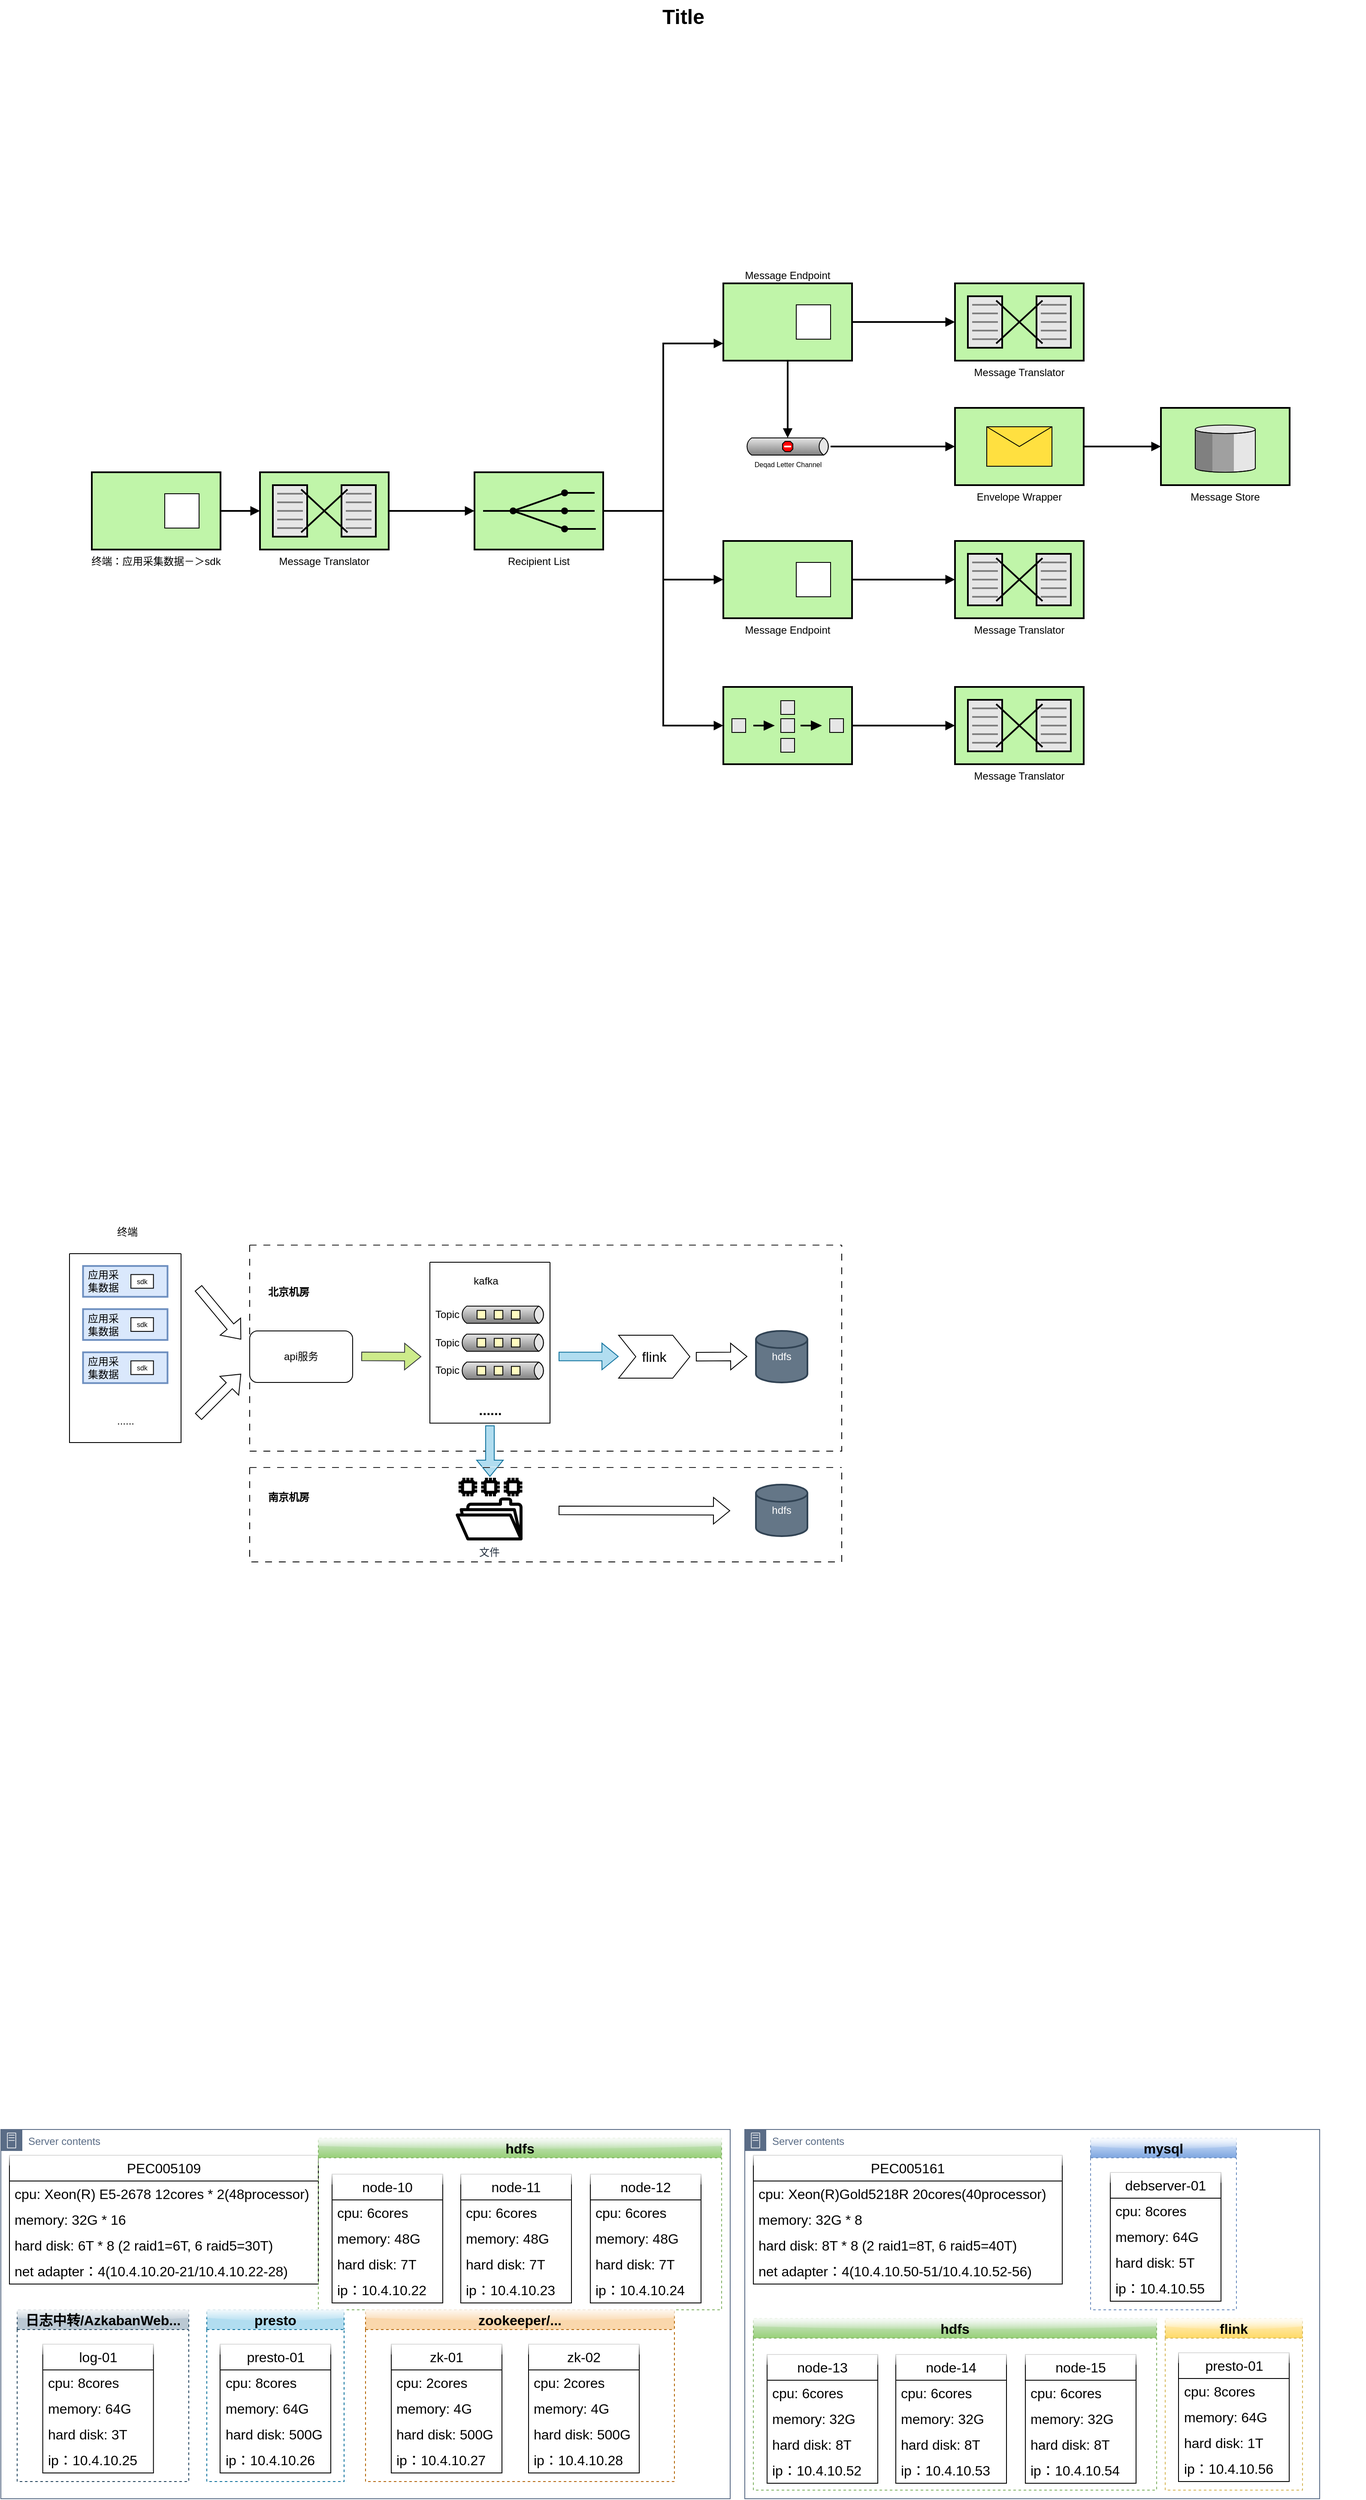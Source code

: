 <mxfile version="20.8.23" type="github">
  <diagram name="Page-1" id="74b105a0-9070-1c63-61bc-23e55f88626e">
    <mxGraphModel dx="1963" dy="1090" grid="1" gridSize="10" guides="1" tooltips="1" connect="1" arrows="0" fold="1" page="1" pageScale="1.5" pageWidth="1169" pageHeight="826" background="none" math="0" shadow="0">
      <root>
        <mxCell id="0" style=";html=1;" />
        <mxCell id="1" style=";html=1;" parent="0" />
        <mxCell id="10b056a9c633e61c-18" style="edgeStyle=orthogonalEdgeStyle;rounded=0;html=1;endArrow=block;endFill=1;jettySize=auto;orthogonalLoop=1;strokeWidth=2;startArrow=none;startFill=0;" parent="1" source="10b056a9c633e61c-1" target="10b056a9c633e61c-2" edge="1">
          <mxGeometry relative="1" as="geometry" />
        </mxCell>
        <mxCell id="10b056a9c633e61c-1" value="Message Translator" style="strokeWidth=2;dashed=0;align=center;fontSize=12;shape=mxgraph.eip.message_translator;fillColor=#c0f5a9;verticalLabelPosition=bottom;verticalAlign=top;" parent="1" vertex="1">
          <mxGeometry x="382" y="590" width="150" height="90" as="geometry" />
        </mxCell>
        <mxCell id="10b056a9c633e61c-19" style="edgeStyle=orthogonalEdgeStyle;rounded=0;html=1;endArrow=block;endFill=1;jettySize=auto;orthogonalLoop=1;strokeWidth=2;startArrow=none;startFill=0;" parent="1" source="10b056a9c633e61c-2" target="10b056a9c633e61c-6" edge="1">
          <mxGeometry relative="1" as="geometry">
            <Array as="points">
              <mxPoint x="852" y="635" />
              <mxPoint x="852" y="440" />
            </Array>
          </mxGeometry>
        </mxCell>
        <mxCell id="10b056a9c633e61c-20" style="edgeStyle=orthogonalEdgeStyle;rounded=0;html=1;endArrow=block;endFill=1;jettySize=auto;orthogonalLoop=1;strokeWidth=2;startArrow=none;startFill=0;" parent="1" source="10b056a9c633e61c-2" target="10b056a9c633e61c-8" edge="1">
          <mxGeometry relative="1" as="geometry" />
        </mxCell>
        <mxCell id="10b056a9c633e61c-21" style="edgeStyle=orthogonalEdgeStyle;rounded=0;html=1;endArrow=block;endFill=1;jettySize=auto;orthogonalLoop=1;strokeWidth=2;startArrow=none;startFill=0;" parent="1" source="10b056a9c633e61c-2" target="10b056a9c633e61c-14" edge="1">
          <mxGeometry relative="1" as="geometry">
            <Array as="points">
              <mxPoint x="852" y="635" />
              <mxPoint x="852" y="885" />
            </Array>
          </mxGeometry>
        </mxCell>
        <mxCell id="10b056a9c633e61c-2" value="Recipient List" style="strokeWidth=2;dashed=0;align=center;fontSize=12;fillColor=#c0f5a9;verticalLabelPosition=bottom;verticalAlign=top;shape=mxgraph.eip.recipient_list;" parent="1" vertex="1">
          <mxGeometry x="632" y="590" width="150" height="90" as="geometry" />
        </mxCell>
        <mxCell id="10b056a9c633e61c-17" style="edgeStyle=orthogonalEdgeStyle;rounded=0;html=1;endArrow=block;endFill=1;jettySize=auto;orthogonalLoop=1;strokeWidth=2;startArrow=none;startFill=0;" parent="1" source="10b056a9c633e61c-4" target="10b056a9c633e61c-1" edge="1">
          <mxGeometry relative="1" as="geometry" />
        </mxCell>
        <mxCell id="10b056a9c633e61c-4" value="终端：应用采集数据－＞sdk" style="strokeWidth=2;dashed=0;align=center;fontSize=12;shape=rect;verticalLabelPosition=bottom;verticalAlign=top;fillColor=#c0f5a9" parent="1" vertex="1">
          <mxGeometry x="186" y="590" width="150" height="90" as="geometry" />
        </mxCell>
        <mxCell id="10b056a9c633e61c-5" value="" style="strokeWidth=1;dashed=0;align=center;fontSize=8;shape=rect;fillColor=#ffffff;strokeColor=#000000;" parent="10b056a9c633e61c-4" vertex="1">
          <mxGeometry x="85" y="25" width="40" height="40" as="geometry" />
        </mxCell>
        <mxCell id="10b056a9c633e61c-22" style="edgeStyle=orthogonalEdgeStyle;rounded=0;html=1;endArrow=block;endFill=1;jettySize=auto;orthogonalLoop=1;strokeWidth=2;startArrow=none;startFill=0;" parent="1" source="10b056a9c633e61c-6" target="10b056a9c633e61c-10" edge="1">
          <mxGeometry relative="1" as="geometry" />
        </mxCell>
        <mxCell id="10b056a9c633e61c-25" style="edgeStyle=orthogonalEdgeStyle;rounded=0;html=1;endArrow=block;endFill=1;jettySize=auto;orthogonalLoop=1;strokeWidth=2;startArrow=none;startFill=0;" parent="1" source="10b056a9c633e61c-6" target="10b056a9c633e61c-12" edge="1">
          <mxGeometry relative="1" as="geometry" />
        </mxCell>
        <mxCell id="10b056a9c633e61c-6" value="Message Endpoint" style="strokeWidth=2;dashed=0;align=center;fontSize=12;shape=rect;verticalLabelPosition=top;verticalAlign=bottom;fillColor=#c0f5a9;labelPosition=center;" parent="1" vertex="1">
          <mxGeometry x="922" y="370" width="150" height="90" as="geometry" />
        </mxCell>
        <mxCell id="10b056a9c633e61c-7" value="" style="strokeWidth=1;dashed=0;align=center;fontSize=8;shape=rect;fillColor=#ffffff;strokeColor=#000000;" parent="10b056a9c633e61c-6" vertex="1">
          <mxGeometry x="85" y="25" width="40" height="40" as="geometry" />
        </mxCell>
        <mxCell id="10b056a9c633e61c-23" style="edgeStyle=orthogonalEdgeStyle;rounded=0;html=1;endArrow=block;endFill=1;jettySize=auto;orthogonalLoop=1;strokeWidth=2;startArrow=none;startFill=0;" parent="1" source="10b056a9c633e61c-8" target="10b056a9c633e61c-11" edge="1">
          <mxGeometry relative="1" as="geometry" />
        </mxCell>
        <mxCell id="10b056a9c633e61c-8" value="Message Endpoint" style="strokeWidth=2;dashed=0;align=center;fontSize=12;shape=rect;verticalLabelPosition=bottom;verticalAlign=top;fillColor=#c0f5a9" parent="1" vertex="1">
          <mxGeometry x="922" y="670" width="150" height="90" as="geometry" />
        </mxCell>
        <mxCell id="10b056a9c633e61c-9" value="" style="strokeWidth=1;dashed=0;align=center;fontSize=8;shape=rect" parent="10b056a9c633e61c-8" vertex="1">
          <mxGeometry x="85" y="25" width="40" height="40" as="geometry" />
        </mxCell>
        <mxCell id="10b056a9c633e61c-10" value="Message Translator" style="strokeWidth=2;dashed=0;align=center;fontSize=12;shape=mxgraph.eip.message_translator;fillColor=#c0f5a9;verticalLabelPosition=bottom;verticalAlign=top;" parent="1" vertex="1">
          <mxGeometry x="1192" y="370" width="150" height="90" as="geometry" />
        </mxCell>
        <mxCell id="10b056a9c633e61c-11" value="Message Translator" style="strokeWidth=2;dashed=0;align=center;fontSize=12;shape=mxgraph.eip.message_translator;fillColor=#c0f5a9;verticalLabelPosition=bottom;verticalAlign=top;" parent="1" vertex="1">
          <mxGeometry x="1192" y="670" width="150" height="90" as="geometry" />
        </mxCell>
        <mxCell id="10b056a9c633e61c-26" style="edgeStyle=orthogonalEdgeStyle;rounded=0;html=1;endArrow=block;endFill=1;jettySize=auto;orthogonalLoop=1;strokeWidth=2;startArrow=none;startFill=0;" parent="1" source="10b056a9c633e61c-12" target="10b056a9c633e61c-13" edge="1">
          <mxGeometry relative="1" as="geometry" />
        </mxCell>
        <mxCell id="10b056a9c633e61c-12" value="Deqad Letter Channel" style="strokeWidth=1;dashed=0;align=center;html=1;fontSize=8;shape=mxgraph.eip.deadLetterChannel;verticalLabelPosition=bottom;labelBackgroundColor=#ffffff;verticalAlign=top;" parent="1" vertex="1">
          <mxGeometry x="947" y="550" width="100" height="20" as="geometry" />
        </mxCell>
        <mxCell id="10b056a9c633e61c-27" style="edgeStyle=orthogonalEdgeStyle;rounded=0;html=1;endArrow=block;endFill=1;jettySize=auto;orthogonalLoop=1;strokeWidth=2;startArrow=none;startFill=0;" parent="1" source="10b056a9c633e61c-13" target="10b056a9c633e61c-15" edge="1">
          <mxGeometry relative="1" as="geometry" />
        </mxCell>
        <mxCell id="10b056a9c633e61c-13" value="Envelope Wrapper" style="strokeWidth=2;dashed=0;align=center;fontSize=12;fillColor=#c0f5a9;verticalLabelPosition=bottom;verticalAlign=top;shape=mxgraph.eip.envelope_wrapper;" parent="1" vertex="1">
          <mxGeometry x="1192" y="515" width="150" height="90" as="geometry" />
        </mxCell>
        <mxCell id="10b056a9c633e61c-24" style="edgeStyle=orthogonalEdgeStyle;rounded=0;html=1;endArrow=block;endFill=1;jettySize=auto;orthogonalLoop=1;strokeWidth=2;startArrow=none;startFill=0;" parent="1" source="10b056a9c633e61c-14" target="10b056a9c633e61c-16" edge="1">
          <mxGeometry relative="1" as="geometry" />
        </mxCell>
        <mxCell id="10b056a9c633e61c-14" value="" style="strokeWidth=2;dashed=0;align=center;fontSize=12;fillColor=#c0f5a9;verticalLabelPosition=bottom;verticalAlign=top;shape=mxgraph.eip.composed_message_processor;" parent="1" vertex="1">
          <mxGeometry x="922" y="840" width="150" height="90" as="geometry" />
        </mxCell>
        <mxCell id="10b056a9c633e61c-15" value="Message Store" style="strokeWidth=2;dashed=0;align=center;fontSize=12;verticalLabelPosition=bottom;verticalAlign=top;shape=mxgraph.eip.message_store;fillColor=#c0f5a9" parent="1" vertex="1">
          <mxGeometry x="1432" y="515" width="150" height="90" as="geometry" />
        </mxCell>
        <mxCell id="10b056a9c633e61c-16" value="Message Translator" style="strokeWidth=2;dashed=0;align=center;fontSize=12;shape=mxgraph.eip.message_translator;fillColor=#c0f5a9;verticalLabelPosition=bottom;verticalAlign=top;" parent="1" vertex="1">
          <mxGeometry x="1192" y="840" width="150" height="90" as="geometry" />
        </mxCell>
        <mxCell id="10b056a9c633e61c-30" value="Title" style="text;strokeColor=none;fillColor=none;html=1;fontSize=24;fontStyle=1;verticalAlign=middle;align=center;" parent="1" vertex="1">
          <mxGeometry x="80" y="40" width="1590" height="40" as="geometry" />
        </mxCell>
        <mxCell id="8BmL1JRRTXiNpXpdPoc--17" value="" style="group" vertex="1" connectable="0" parent="1">
          <mxGeometry x="160" y="1460" width="130" height="540" as="geometry" />
        </mxCell>
        <mxCell id="8BmL1JRRTXiNpXpdPoc--94" value="" style="group" vertex="1" connectable="0" parent="8BmL1JRRTXiNpXpdPoc--17">
          <mxGeometry width="130" height="260" as="geometry" />
        </mxCell>
        <mxCell id="8BmL1JRRTXiNpXpdPoc--5" value="" style="swimlane;startSize=0;" vertex="1" parent="8BmL1JRRTXiNpXpdPoc--94">
          <mxGeometry y="40" width="130" height="220" as="geometry" />
        </mxCell>
        <mxCell id="8BmL1JRRTXiNpXpdPoc--7" value="" style="strokeWidth=2;dashed=0;align=center;fontSize=8;shape=rect;verticalLabelPosition=bottom;verticalAlign=top;fillColor=#dae8fc;strokeColor=#6c8ebf;" vertex="1" parent="8BmL1JRRTXiNpXpdPoc--5">
          <mxGeometry x="15.758" y="14.359" width="98.484" height="35.897" as="geometry" />
        </mxCell>
        <mxCell id="8BmL1JRRTXiNpXpdPoc--8" value="sdk" style="strokeWidth=1;dashed=0;align=center;fontSize=8;shape=rect;" vertex="1" parent="8BmL1JRRTXiNpXpdPoc--7">
          <mxGeometry x="55.808" y="9.972" width="26.262" height="15.954" as="geometry" />
        </mxCell>
        <mxCell id="8BmL1JRRTXiNpXpdPoc--11" value="应用采集数据" style="text;html=1;strokeColor=none;fillColor=none;align=center;verticalAlign=middle;whiteSpace=wrap;rounded=0;" vertex="1" parent="8BmL1JRRTXiNpXpdPoc--7">
          <mxGeometry x="3.939" y="11.966" width="39.394" height="11.966" as="geometry" />
        </mxCell>
        <mxCell id="8BmL1JRRTXiNpXpdPoc--16" value="......" style="text;html=1;align=center;verticalAlign=middle;resizable=0;points=[];autosize=1;strokeColor=none;fillColor=none;" vertex="1" parent="8BmL1JRRTXiNpXpdPoc--5">
          <mxGeometry x="45.002" y="179.996" width="40" height="30" as="geometry" />
        </mxCell>
        <mxCell id="8BmL1JRRTXiNpXpdPoc--43" value="" style="strokeWidth=2;dashed=0;align=center;fontSize=8;shape=rect;verticalLabelPosition=bottom;verticalAlign=top;fillColor=#dae8fc;strokeColor=#6c8ebf;" vertex="1" parent="8BmL1JRRTXiNpXpdPoc--5">
          <mxGeometry x="15.758" y="64.615" width="98.484" height="35.897" as="geometry" />
        </mxCell>
        <mxCell id="8BmL1JRRTXiNpXpdPoc--44" value="sdk" style="strokeWidth=1;dashed=0;align=center;fontSize=8;shape=rect;" vertex="1" parent="8BmL1JRRTXiNpXpdPoc--43">
          <mxGeometry x="55.808" y="9.972" width="26.262" height="15.954" as="geometry" />
        </mxCell>
        <mxCell id="8BmL1JRRTXiNpXpdPoc--45" value="应用采集数据" style="text;html=1;strokeColor=none;fillColor=none;align=center;verticalAlign=middle;whiteSpace=wrap;rounded=0;" vertex="1" parent="8BmL1JRRTXiNpXpdPoc--43">
          <mxGeometry x="3.939" y="11.966" width="39.394" height="11.966" as="geometry" />
        </mxCell>
        <mxCell id="8BmL1JRRTXiNpXpdPoc--46" value="" style="strokeWidth=2;dashed=0;align=center;fontSize=8;shape=rect;verticalLabelPosition=bottom;verticalAlign=top;fillColor=#dae8fc;strokeColor=#6c8ebf;" vertex="1" parent="8BmL1JRRTXiNpXpdPoc--5">
          <mxGeometry x="15.758" y="114.872" width="98.484" height="35.897" as="geometry" />
        </mxCell>
        <mxCell id="8BmL1JRRTXiNpXpdPoc--47" value="sdk" style="strokeWidth=1;dashed=0;align=center;fontSize=8;shape=rect;" vertex="1" parent="8BmL1JRRTXiNpXpdPoc--46">
          <mxGeometry x="55.808" y="9.972" width="26.262" height="15.954" as="geometry" />
        </mxCell>
        <mxCell id="8BmL1JRRTXiNpXpdPoc--48" value="应用采集数据" style="text;html=1;strokeColor=none;fillColor=none;align=center;verticalAlign=middle;whiteSpace=wrap;rounded=0;" vertex="1" parent="8BmL1JRRTXiNpXpdPoc--46">
          <mxGeometry x="3.939" y="11.966" width="39.394" height="11.966" as="geometry" />
        </mxCell>
        <mxCell id="8BmL1JRRTXiNpXpdPoc--10" value="终端" style="text;html=1;align=center;verticalAlign=middle;resizable=0;points=[];autosize=1;strokeColor=none;fillColor=none;" vertex="1" parent="8BmL1JRRTXiNpXpdPoc--94">
          <mxGeometry x="41.789" width="50" height="30" as="geometry" />
        </mxCell>
        <mxCell id="8BmL1JRRTXiNpXpdPoc--23" value="api服务" style="rounded=1;whiteSpace=wrap;html=1;" vertex="1" parent="1">
          <mxGeometry x="370" y="1590" width="120" height="60" as="geometry" />
        </mxCell>
        <mxCell id="8BmL1JRRTXiNpXpdPoc--24" value="" style="shape=flexArrow;endArrow=classic;html=1;rounded=0;" edge="1" parent="1">
          <mxGeometry width="50" height="50" relative="1" as="geometry">
            <mxPoint x="310" y="1690" as="sourcePoint" />
            <mxPoint x="360" y="1640" as="targetPoint" />
          </mxGeometry>
        </mxCell>
        <mxCell id="8BmL1JRRTXiNpXpdPoc--25" value="" style="shape=flexArrow;endArrow=classic;html=1;rounded=0;" edge="1" parent="1">
          <mxGeometry width="50" height="50" relative="1" as="geometry">
            <mxPoint x="310" y="1540" as="sourcePoint" />
            <mxPoint x="360" y="1600" as="targetPoint" />
          </mxGeometry>
        </mxCell>
        <mxCell id="8BmL1JRRTXiNpXpdPoc--28" value="" style="shape=flexArrow;endArrow=classic;html=1;rounded=0;fillColor=#cdeb8b;strokeColor=#36393d;" edge="1" parent="1">
          <mxGeometry width="50" height="50" relative="1" as="geometry">
            <mxPoint x="500" y="1619.58" as="sourcePoint" />
            <mxPoint x="570" y="1620" as="targetPoint" />
          </mxGeometry>
        </mxCell>
        <mxCell id="8BmL1JRRTXiNpXpdPoc--33" value="" style="strokeWidth=2;dashed=0;align=center;fontSize=8;html=1;shape=rect;" vertex="1" parent="1">
          <mxGeometry x="707" y="1850" as="geometry" />
        </mxCell>
        <mxCell id="8BmL1JRRTXiNpXpdPoc--56" value="" style="swimlane;startSize=0;dashed=1;dashPattern=8 8;fontStyle=1;rounded=0;shadow=0;glass=1;" vertex="1" parent="1">
          <mxGeometry x="370" y="1490" width="690" height="240" as="geometry" />
        </mxCell>
        <mxCell id="8BmL1JRRTXiNpXpdPoc--58" value="北京机房" style="text;html=1;align=center;verticalAlign=middle;resizable=0;points=[];autosize=1;strokeColor=none;fillColor=none;fontStyle=1" vertex="1" parent="8BmL1JRRTXiNpXpdPoc--56">
          <mxGeometry x="10" y="40" width="70" height="30" as="geometry" />
        </mxCell>
        <mxCell id="8BmL1JRRTXiNpXpdPoc--80" value="hdfs" style="strokeWidth=2;html=1;shape=mxgraph.flowchart.database;whiteSpace=wrap;rounded=0;shadow=0;glass=1;sketch=0;fillColor=#647687;fontColor=#ffffff;strokeColor=#314354;" vertex="1" parent="8BmL1JRRTXiNpXpdPoc--56">
          <mxGeometry x="590" y="100" width="60" height="60" as="geometry" />
        </mxCell>
        <mxCell id="8BmL1JRRTXiNpXpdPoc--39" value="" style="shape=flexArrow;endArrow=classic;html=1;rounded=0;fillColor=#b1ddf0;strokeColor=#10739e;" edge="1" parent="8BmL1JRRTXiNpXpdPoc--56">
          <mxGeometry width="50" height="50" relative="1" as="geometry">
            <mxPoint x="360" y="129.71" as="sourcePoint" />
            <mxPoint x="430" y="129.71" as="targetPoint" />
          </mxGeometry>
        </mxCell>
        <mxCell id="8BmL1JRRTXiNpXpdPoc--92" value="" style="shape=flexArrow;endArrow=classic;html=1;rounded=0;fontSize=16;fillColor=#b1ddf0;strokeColor=#10739e;" edge="1" parent="8BmL1JRRTXiNpXpdPoc--56">
          <mxGeometry width="50" height="50" relative="1" as="geometry">
            <mxPoint x="280" y="210" as="sourcePoint" />
            <mxPoint x="280" y="270" as="targetPoint" />
          </mxGeometry>
        </mxCell>
        <mxCell id="8BmL1JRRTXiNpXpdPoc--93" value="flink" style="shape=step;perimeter=stepPerimeter;whiteSpace=wrap;html=1;fixedSize=1;rounded=0;shadow=0;glass=1;sketch=0;fontSize=16;fillColor=#FFFFFF;" vertex="1" parent="8BmL1JRRTXiNpXpdPoc--56">
          <mxGeometry x="430" y="105" width="83" height="50" as="geometry" />
        </mxCell>
        <mxCell id="8BmL1JRRTXiNpXpdPoc--53" value="" style="shape=flexArrow;endArrow=classic;html=1;rounded=0;" edge="1" parent="8BmL1JRRTXiNpXpdPoc--56">
          <mxGeometry width="50" height="50" relative="1" as="geometry">
            <mxPoint x="520" y="130" as="sourcePoint" />
            <mxPoint x="580" y="129.71" as="targetPoint" />
          </mxGeometry>
        </mxCell>
        <mxCell id="8BmL1JRRTXiNpXpdPoc--61" value="" style="swimlane;startSize=0;dashed=1;dashPattern=8 8;fontStyle=1;rounded=0;shadow=0;glass=1;" vertex="1" parent="1">
          <mxGeometry x="370" y="1749" width="690" height="110" as="geometry" />
        </mxCell>
        <mxCell id="8BmL1JRRTXiNpXpdPoc--62" value="南京机房" style="text;html=1;align=center;verticalAlign=middle;resizable=0;points=[];autosize=1;strokeColor=none;fillColor=none;fontStyle=1" vertex="1" parent="8BmL1JRRTXiNpXpdPoc--61">
          <mxGeometry x="10" y="20" width="70" height="30" as="geometry" />
        </mxCell>
        <mxCell id="8BmL1JRRTXiNpXpdPoc--71" value="" style="shape=flexArrow;endArrow=classic;html=1;rounded=0;" edge="1" parent="8BmL1JRRTXiNpXpdPoc--61">
          <mxGeometry width="50" height="50" relative="1" as="geometry">
            <mxPoint x="360" y="50" as="sourcePoint" />
            <mxPoint x="560" y="50.42" as="targetPoint" />
          </mxGeometry>
        </mxCell>
        <mxCell id="8BmL1JRRTXiNpXpdPoc--81" value="hdfs" style="strokeWidth=2;html=1;shape=mxgraph.flowchart.database;whiteSpace=wrap;rounded=0;shadow=0;glass=1;sketch=0;fillColor=#647687;fontColor=#ffffff;strokeColor=#314354;" vertex="1" parent="8BmL1JRRTXiNpXpdPoc--61">
          <mxGeometry x="590" y="20" width="60" height="60" as="geometry" />
        </mxCell>
        <mxCell id="8BmL1JRRTXiNpXpdPoc--82" value="文件" style="sketch=0;outlineConnect=0;fontColor=#232F3E;gradientColor=none;fillColor=#000000;strokeColor=none;dashed=0;verticalLabelPosition=bottom;verticalAlign=top;align=center;html=1;fontSize=12;fontStyle=0;aspect=fixed;pointerEvents=1;shape=mxgraph.aws4.file_system;rounded=0;shadow=0;glass=1;" vertex="1" parent="8BmL1JRRTXiNpXpdPoc--61">
          <mxGeometry x="240" y="12" width="78" height="73" as="geometry" />
        </mxCell>
        <mxCell id="8BmL1JRRTXiNpXpdPoc--49" value="" style="group" vertex="1" connectable="0" parent="1">
          <mxGeometry x="580" y="1480" width="140" height="220" as="geometry" />
        </mxCell>
        <mxCell id="8BmL1JRRTXiNpXpdPoc--38" value="" style="swimlane;startSize=0;" vertex="1" parent="8BmL1JRRTXiNpXpdPoc--49">
          <mxGeometry y="30.0" width="140" height="187.41" as="geometry" />
        </mxCell>
        <mxCell id="8BmL1JRRTXiNpXpdPoc--29" value="" style="strokeWidth=1;outlineConnect=0;dashed=0;align=center;html=1;fontSize=8;shape=mxgraph.eip.dataChannel;verticalLabelPosition=bottom;labelBackgroundColor=#ffffff;verticalAlign=top;" vertex="1" parent="8BmL1JRRTXiNpXpdPoc--38">
          <mxGeometry x="35" y="52.961" width="100" height="16.296" as="geometry" />
        </mxCell>
        <mxCell id="8BmL1JRRTXiNpXpdPoc--30" value="" style="strokeWidth=1;outlineConnect=0;dashed=0;align=center;html=1;fontSize=8;shape=mxgraph.eip.dataChannel;verticalLabelPosition=bottom;labelBackgroundColor=#ffffff;verticalAlign=top;" vertex="1" parent="8BmL1JRRTXiNpXpdPoc--38">
          <mxGeometry x="35" y="85.553" width="100" height="16.296" as="geometry" />
        </mxCell>
        <mxCell id="8BmL1JRRTXiNpXpdPoc--31" value="" style="strokeWidth=1;outlineConnect=0;dashed=0;align=center;html=1;fontSize=8;shape=mxgraph.eip.dataChannel;verticalLabelPosition=bottom;labelBackgroundColor=#ffffff;verticalAlign=top;" vertex="1" parent="8BmL1JRRTXiNpXpdPoc--38">
          <mxGeometry x="35" y="118.146" width="100" height="16.296" as="geometry" />
        </mxCell>
        <mxCell id="8BmL1JRRTXiNpXpdPoc--52" value="&lt;b&gt;&lt;font style=&quot;font-size: 16px;&quot;&gt;......&lt;/font&gt;&lt;/b&gt;" style="text;html=1;align=center;verticalAlign=middle;resizable=0;points=[];autosize=1;strokeColor=none;fillColor=none;" vertex="1" parent="8BmL1JRRTXiNpXpdPoc--38">
          <mxGeometry x="45.002" y="157.407" width="50" height="30" as="geometry" />
        </mxCell>
        <mxCell id="8BmL1JRRTXiNpXpdPoc--40" value="kafka" style="text;html=1;align=center;verticalAlign=middle;resizable=0;points=[];autosize=1;strokeColor=none;fillColor=none;" vertex="1" parent="8BmL1JRRTXiNpXpdPoc--38">
          <mxGeometry x="40" y="7.414" width="50" height="30" as="geometry" />
        </mxCell>
        <mxCell id="8BmL1JRRTXiNpXpdPoc--83" value="Topic" style="text;html=1;align=center;verticalAlign=middle;resizable=0;points=[];autosize=1;strokeColor=none;fillColor=none;" vertex="1" parent="8BmL1JRRTXiNpXpdPoc--38">
          <mxGeometry x="-5" y="46.11" width="50" height="30" as="geometry" />
        </mxCell>
        <mxCell id="8BmL1JRRTXiNpXpdPoc--84" value="Topic" style="text;html=1;align=center;verticalAlign=middle;resizable=0;points=[];autosize=1;strokeColor=none;fillColor=none;" vertex="1" parent="8BmL1JRRTXiNpXpdPoc--38">
          <mxGeometry x="-5" y="78.7" width="50" height="30" as="geometry" />
        </mxCell>
        <mxCell id="8BmL1JRRTXiNpXpdPoc--86" value="Topic" style="text;html=1;align=center;verticalAlign=middle;resizable=0;points=[];autosize=1;strokeColor=none;fillColor=none;" vertex="1" parent="8BmL1JRRTXiNpXpdPoc--38">
          <mxGeometry x="-5" y="111.29" width="50" height="30" as="geometry" />
        </mxCell>
        <mxCell id="8BmL1JRRTXiNpXpdPoc--95" value="Server contents" style="points=[[0,0],[0.25,0],[0.5,0],[0.75,0],[1,0],[1,0.25],[1,0.5],[1,0.75],[1,1],[0.75,1],[0.5,1],[0.25,1],[0,1],[0,0.75],[0,0.5],[0,0.25]];outlineConnect=0;gradientColor=none;html=1;whiteSpace=wrap;fontSize=12;fontStyle=0;container=1;pointerEvents=0;collapsible=0;recursiveResize=0;shape=mxgraph.aws4.group;grIcon=mxgraph.aws4.group_on_premise;strokeColor=#5A6C86;fillColor=none;verticalAlign=top;align=left;spacingLeft=30;fontColor=#5A6C86;dashed=0;rounded=0;shadow=0;glass=1;sketch=0;" vertex="1" parent="1">
          <mxGeometry x="80" y="2520" width="850" height="430" as="geometry" />
        </mxCell>
        <mxCell id="8BmL1JRRTXiNpXpdPoc--97" value="PEC005109" style="swimlane;fontStyle=0;childLayout=stackLayout;horizontal=1;startSize=30;horizontalStack=0;resizeParent=1;resizeParentMax=0;resizeLast=0;collapsible=1;marginBottom=0;whiteSpace=wrap;html=1;rounded=0;shadow=0;glass=1;sketch=0;fontSize=16;fillColor=#FFFFFF;" vertex="1" parent="8BmL1JRRTXiNpXpdPoc--95">
          <mxGeometry x="10" y="30" width="360" height="150" as="geometry">
            <mxRectangle x="21" y="40" width="110" height="30" as="alternateBounds" />
          </mxGeometry>
        </mxCell>
        <mxCell id="8BmL1JRRTXiNpXpdPoc--98" value="cpu: Xeon(R) E5-2678 12cores * 2(48processor)" style="text;strokeColor=none;fillColor=none;align=left;verticalAlign=middle;spacingLeft=4;spacingRight=4;overflow=hidden;points=[[0,0.5],[1,0.5]];portConstraint=eastwest;rotatable=0;whiteSpace=wrap;html=1;fontSize=16;" vertex="1" parent="8BmL1JRRTXiNpXpdPoc--97">
          <mxGeometry y="30" width="360" height="30" as="geometry" />
        </mxCell>
        <mxCell id="8BmL1JRRTXiNpXpdPoc--99" value="memory: 32G * 16" style="text;strokeColor=none;fillColor=none;align=left;verticalAlign=middle;spacingLeft=4;spacingRight=4;overflow=hidden;points=[[0,0.5],[1,0.5]];portConstraint=eastwest;rotatable=0;whiteSpace=wrap;html=1;fontSize=16;" vertex="1" parent="8BmL1JRRTXiNpXpdPoc--97">
          <mxGeometry y="60" width="360" height="30" as="geometry" />
        </mxCell>
        <mxCell id="8BmL1JRRTXiNpXpdPoc--100" value="hard disk: 6T * 8 (2 raid1=6T, 6 raid5=30T)" style="text;strokeColor=none;fillColor=none;align=left;verticalAlign=middle;spacingLeft=4;spacingRight=4;overflow=hidden;points=[[0,0.5],[1,0.5]];portConstraint=eastwest;rotatable=0;whiteSpace=wrap;html=1;fontSize=16;" vertex="1" parent="8BmL1JRRTXiNpXpdPoc--97">
          <mxGeometry y="90" width="360" height="30" as="geometry" />
        </mxCell>
        <mxCell id="8BmL1JRRTXiNpXpdPoc--103" value="net adapter：4(10.4.10.20-21/10.4.10.22-28)" style="text;strokeColor=none;fillColor=none;align=left;verticalAlign=middle;spacingLeft=4;spacingRight=4;overflow=hidden;points=[[0,0.5],[1,0.5]];portConstraint=eastwest;rotatable=0;whiteSpace=wrap;html=1;fontSize=16;" vertex="1" parent="8BmL1JRRTXiNpXpdPoc--97">
          <mxGeometry y="120" width="360" height="30" as="geometry" />
        </mxCell>
        <mxCell id="8BmL1JRRTXiNpXpdPoc--148" value="hdfs" style="swimlane;whiteSpace=wrap;html=1;rounded=0;shadow=0;glass=1;dashed=1;labelBackgroundColor=none;labelBorderColor=none;sketch=0;strokeColor=#82b366;fontSize=16;fillColor=#d5e8d4;gradientColor=#97d077;" vertex="1" parent="8BmL1JRRTXiNpXpdPoc--95">
          <mxGeometry x="370" y="10" width="470" height="200" as="geometry" />
        </mxCell>
        <mxCell id="8BmL1JRRTXiNpXpdPoc--109" value="node-11" style="swimlane;fontStyle=0;childLayout=stackLayout;horizontal=1;startSize=30;horizontalStack=0;resizeParent=1;resizeParentMax=0;resizeLast=0;collapsible=1;marginBottom=0;whiteSpace=wrap;html=1;rounded=0;shadow=0;glass=1;sketch=0;fontSize=16;fillColor=#FFFFFF;" vertex="1" parent="8BmL1JRRTXiNpXpdPoc--148">
          <mxGeometry x="166" y="42" width="129" height="150" as="geometry">
            <mxRectangle x="21" y="40" width="110" height="30" as="alternateBounds" />
          </mxGeometry>
        </mxCell>
        <mxCell id="8BmL1JRRTXiNpXpdPoc--110" value="cpu: 6cores&amp;nbsp;" style="text;strokeColor=none;fillColor=none;align=left;verticalAlign=middle;spacingLeft=4;spacingRight=4;overflow=hidden;points=[[0,0.5],[1,0.5]];portConstraint=eastwest;rotatable=0;whiteSpace=wrap;html=1;fontSize=16;" vertex="1" parent="8BmL1JRRTXiNpXpdPoc--109">
          <mxGeometry y="30" width="129" height="30" as="geometry" />
        </mxCell>
        <mxCell id="8BmL1JRRTXiNpXpdPoc--111" value="memory: 48G&amp;nbsp;" style="text;strokeColor=none;fillColor=none;align=left;verticalAlign=middle;spacingLeft=4;spacingRight=4;overflow=hidden;points=[[0,0.5],[1,0.5]];portConstraint=eastwest;rotatable=0;whiteSpace=wrap;html=1;fontSize=16;" vertex="1" parent="8BmL1JRRTXiNpXpdPoc--109">
          <mxGeometry y="60" width="129" height="30" as="geometry" />
        </mxCell>
        <mxCell id="8BmL1JRRTXiNpXpdPoc--112" value="hard disk: 7T" style="text;strokeColor=none;fillColor=none;align=left;verticalAlign=middle;spacingLeft=4;spacingRight=4;overflow=hidden;points=[[0,0.5],[1,0.5]];portConstraint=eastwest;rotatable=0;whiteSpace=wrap;html=1;fontSize=16;" vertex="1" parent="8BmL1JRRTXiNpXpdPoc--109">
          <mxGeometry y="90" width="129" height="30" as="geometry" />
        </mxCell>
        <mxCell id="8BmL1JRRTXiNpXpdPoc--113" value="ip：10.4.10.23" style="text;strokeColor=none;fillColor=none;align=left;verticalAlign=middle;spacingLeft=4;spacingRight=4;overflow=hidden;points=[[0,0.5],[1,0.5]];portConstraint=eastwest;rotatable=0;whiteSpace=wrap;html=1;fontSize=16;" vertex="1" parent="8BmL1JRRTXiNpXpdPoc--109">
          <mxGeometry y="120" width="129" height="30" as="geometry" />
        </mxCell>
        <mxCell id="8BmL1JRRTXiNpXpdPoc--114" value="node-12" style="swimlane;fontStyle=0;childLayout=stackLayout;horizontal=1;startSize=30;horizontalStack=0;resizeParent=1;resizeParentMax=0;resizeLast=0;collapsible=1;marginBottom=0;whiteSpace=wrap;html=1;rounded=0;shadow=0;glass=1;sketch=0;fontSize=16;fillColor=#FFFFFF;" vertex="1" parent="8BmL1JRRTXiNpXpdPoc--148">
          <mxGeometry x="317" y="42" width="129" height="150" as="geometry">
            <mxRectangle x="21" y="40" width="110" height="30" as="alternateBounds" />
          </mxGeometry>
        </mxCell>
        <mxCell id="8BmL1JRRTXiNpXpdPoc--115" value="cpu: 6cores&amp;nbsp;" style="text;strokeColor=none;fillColor=none;align=left;verticalAlign=middle;spacingLeft=4;spacingRight=4;overflow=hidden;points=[[0,0.5],[1,0.5]];portConstraint=eastwest;rotatable=0;whiteSpace=wrap;html=1;fontSize=16;" vertex="1" parent="8BmL1JRRTXiNpXpdPoc--114">
          <mxGeometry y="30" width="129" height="30" as="geometry" />
        </mxCell>
        <mxCell id="8BmL1JRRTXiNpXpdPoc--116" value="memory: 48G&amp;nbsp;" style="text;strokeColor=none;fillColor=none;align=left;verticalAlign=middle;spacingLeft=4;spacingRight=4;overflow=hidden;points=[[0,0.5],[1,0.5]];portConstraint=eastwest;rotatable=0;whiteSpace=wrap;html=1;fontSize=16;" vertex="1" parent="8BmL1JRRTXiNpXpdPoc--114">
          <mxGeometry y="60" width="129" height="30" as="geometry" />
        </mxCell>
        <mxCell id="8BmL1JRRTXiNpXpdPoc--117" value="hard disk: 7T" style="text;strokeColor=none;fillColor=none;align=left;verticalAlign=middle;spacingLeft=4;spacingRight=4;overflow=hidden;points=[[0,0.5],[1,0.5]];portConstraint=eastwest;rotatable=0;whiteSpace=wrap;html=1;fontSize=16;" vertex="1" parent="8BmL1JRRTXiNpXpdPoc--114">
          <mxGeometry y="90" width="129" height="30" as="geometry" />
        </mxCell>
        <mxCell id="8BmL1JRRTXiNpXpdPoc--118" value="ip：10.4.10.24" style="text;strokeColor=none;fillColor=none;align=left;verticalAlign=middle;spacingLeft=4;spacingRight=4;overflow=hidden;points=[[0,0.5],[1,0.5]];portConstraint=eastwest;rotatable=0;whiteSpace=wrap;html=1;fontSize=16;" vertex="1" parent="8BmL1JRRTXiNpXpdPoc--114">
          <mxGeometry y="120" width="129" height="30" as="geometry" />
        </mxCell>
        <mxCell id="8BmL1JRRTXiNpXpdPoc--104" value="node-10" style="swimlane;fontStyle=0;childLayout=stackLayout;horizontal=1;startSize=30;horizontalStack=0;resizeParent=1;resizeParentMax=0;resizeLast=0;collapsible=1;marginBottom=0;whiteSpace=wrap;html=1;rounded=0;shadow=0;glass=1;sketch=0;fontSize=16;fillColor=#FFFFFF;" vertex="1" parent="8BmL1JRRTXiNpXpdPoc--148">
          <mxGeometry x="16" y="42" width="129" height="150" as="geometry">
            <mxRectangle x="21" y="40" width="110" height="30" as="alternateBounds" />
          </mxGeometry>
        </mxCell>
        <mxCell id="8BmL1JRRTXiNpXpdPoc--105" value="cpu: 6cores&amp;nbsp;" style="text;strokeColor=none;fillColor=none;align=left;verticalAlign=middle;spacingLeft=4;spacingRight=4;overflow=hidden;points=[[0,0.5],[1,0.5]];portConstraint=eastwest;rotatable=0;whiteSpace=wrap;html=1;fontSize=16;" vertex="1" parent="8BmL1JRRTXiNpXpdPoc--104">
          <mxGeometry y="30" width="129" height="30" as="geometry" />
        </mxCell>
        <mxCell id="8BmL1JRRTXiNpXpdPoc--106" value="memory: 48G&amp;nbsp;" style="text;strokeColor=none;fillColor=none;align=left;verticalAlign=middle;spacingLeft=4;spacingRight=4;overflow=hidden;points=[[0,0.5],[1,0.5]];portConstraint=eastwest;rotatable=0;whiteSpace=wrap;html=1;fontSize=16;" vertex="1" parent="8BmL1JRRTXiNpXpdPoc--104">
          <mxGeometry y="60" width="129" height="30" as="geometry" />
        </mxCell>
        <mxCell id="8BmL1JRRTXiNpXpdPoc--107" value="hard disk: 7T" style="text;strokeColor=none;fillColor=none;align=left;verticalAlign=middle;spacingLeft=4;spacingRight=4;overflow=hidden;points=[[0,0.5],[1,0.5]];portConstraint=eastwest;rotatable=0;whiteSpace=wrap;html=1;fontSize=16;" vertex="1" parent="8BmL1JRRTXiNpXpdPoc--104">
          <mxGeometry y="90" width="129" height="30" as="geometry" />
        </mxCell>
        <mxCell id="8BmL1JRRTXiNpXpdPoc--108" value="ip：10.4.10.22" style="text;strokeColor=none;fillColor=none;align=left;verticalAlign=middle;spacingLeft=4;spacingRight=4;overflow=hidden;points=[[0,0.5],[1,0.5]];portConstraint=eastwest;rotatable=0;whiteSpace=wrap;html=1;fontSize=16;" vertex="1" parent="8BmL1JRRTXiNpXpdPoc--104">
          <mxGeometry y="120" width="129" height="30" as="geometry" />
        </mxCell>
        <mxCell id="8BmL1JRRTXiNpXpdPoc--150" value="日志中转/AzkabanWeb..." style="swimlane;whiteSpace=wrap;html=1;rounded=0;shadow=0;glass=1;dashed=1;labelBackgroundColor=none;labelBorderColor=none;sketch=0;strokeColor=#23445d;fontSize=16;fillColor=#bac8d3;" vertex="1" parent="8BmL1JRRTXiNpXpdPoc--95">
          <mxGeometry x="19" y="210" width="200" height="200" as="geometry" />
        </mxCell>
        <mxCell id="8BmL1JRRTXiNpXpdPoc--122" value="log-01" style="swimlane;fontStyle=0;childLayout=stackLayout;horizontal=1;startSize=30;horizontalStack=0;resizeParent=1;resizeParentMax=0;resizeLast=0;collapsible=1;marginBottom=0;whiteSpace=wrap;html=1;rounded=0;shadow=0;glass=1;sketch=0;fontSize=16;fillColor=#FFFFFF;" vertex="1" parent="8BmL1JRRTXiNpXpdPoc--150">
          <mxGeometry x="29.83" y="40" width="129" height="150" as="geometry">
            <mxRectangle x="21" y="40" width="110" height="30" as="alternateBounds" />
          </mxGeometry>
        </mxCell>
        <mxCell id="8BmL1JRRTXiNpXpdPoc--123" value="cpu: 8cores&amp;nbsp;" style="text;strokeColor=none;fillColor=none;align=left;verticalAlign=middle;spacingLeft=4;spacingRight=4;overflow=hidden;points=[[0,0.5],[1,0.5]];portConstraint=eastwest;rotatable=0;whiteSpace=wrap;html=1;fontSize=16;" vertex="1" parent="8BmL1JRRTXiNpXpdPoc--122">
          <mxGeometry y="30" width="129" height="30" as="geometry" />
        </mxCell>
        <mxCell id="8BmL1JRRTXiNpXpdPoc--124" value="memory: 64G&amp;nbsp;" style="text;strokeColor=none;fillColor=none;align=left;verticalAlign=middle;spacingLeft=4;spacingRight=4;overflow=hidden;points=[[0,0.5],[1,0.5]];portConstraint=eastwest;rotatable=0;whiteSpace=wrap;html=1;fontSize=16;" vertex="1" parent="8BmL1JRRTXiNpXpdPoc--122">
          <mxGeometry y="60" width="129" height="30" as="geometry" />
        </mxCell>
        <mxCell id="8BmL1JRRTXiNpXpdPoc--125" value="hard disk: 3T" style="text;strokeColor=none;fillColor=none;align=left;verticalAlign=middle;spacingLeft=4;spacingRight=4;overflow=hidden;points=[[0,0.5],[1,0.5]];portConstraint=eastwest;rotatable=0;whiteSpace=wrap;html=1;fontSize=16;" vertex="1" parent="8BmL1JRRTXiNpXpdPoc--122">
          <mxGeometry y="90" width="129" height="30" as="geometry" />
        </mxCell>
        <mxCell id="8BmL1JRRTXiNpXpdPoc--126" value="ip：10.4.10.25" style="text;strokeColor=none;fillColor=none;align=left;verticalAlign=middle;spacingLeft=4;spacingRight=4;overflow=hidden;points=[[0,0.5],[1,0.5]];portConstraint=eastwest;rotatable=0;whiteSpace=wrap;html=1;fontSize=16;" vertex="1" parent="8BmL1JRRTXiNpXpdPoc--122">
          <mxGeometry y="120" width="129" height="30" as="geometry" />
        </mxCell>
        <mxCell id="8BmL1JRRTXiNpXpdPoc--151" value="presto" style="swimlane;whiteSpace=wrap;html=1;rounded=0;shadow=0;glass=1;dashed=1;labelBackgroundColor=none;labelBorderColor=none;sketch=0;strokeColor=#10739e;fontSize=16;fillColor=#b1ddf0;" vertex="1" parent="8BmL1JRRTXiNpXpdPoc--95">
          <mxGeometry x="240" y="210" width="160" height="200" as="geometry" />
        </mxCell>
        <mxCell id="8BmL1JRRTXiNpXpdPoc--131" value="presto-01" style="swimlane;fontStyle=0;childLayout=stackLayout;horizontal=1;startSize=30;horizontalStack=0;resizeParent=1;resizeParentMax=0;resizeLast=0;collapsible=1;marginBottom=0;whiteSpace=wrap;html=1;rounded=0;shadow=0;glass=1;sketch=0;fontSize=16;fillColor=#FFFFFF;" vertex="1" parent="8BmL1JRRTXiNpXpdPoc--151">
          <mxGeometry x="15.5" y="40" width="129" height="150" as="geometry">
            <mxRectangle x="21" y="40" width="110" height="30" as="alternateBounds" />
          </mxGeometry>
        </mxCell>
        <mxCell id="8BmL1JRRTXiNpXpdPoc--132" value="cpu: 8cores&amp;nbsp;" style="text;strokeColor=none;fillColor=none;align=left;verticalAlign=middle;spacingLeft=4;spacingRight=4;overflow=hidden;points=[[0,0.5],[1,0.5]];portConstraint=eastwest;rotatable=0;whiteSpace=wrap;html=1;fontSize=16;" vertex="1" parent="8BmL1JRRTXiNpXpdPoc--131">
          <mxGeometry y="30" width="129" height="30" as="geometry" />
        </mxCell>
        <mxCell id="8BmL1JRRTXiNpXpdPoc--133" value="memory: 64G&amp;nbsp;" style="text;strokeColor=none;fillColor=none;align=left;verticalAlign=middle;spacingLeft=4;spacingRight=4;overflow=hidden;points=[[0,0.5],[1,0.5]];portConstraint=eastwest;rotatable=0;whiteSpace=wrap;html=1;fontSize=16;" vertex="1" parent="8BmL1JRRTXiNpXpdPoc--131">
          <mxGeometry y="60" width="129" height="30" as="geometry" />
        </mxCell>
        <mxCell id="8BmL1JRRTXiNpXpdPoc--134" value="hard disk: 500G" style="text;strokeColor=none;fillColor=none;align=left;verticalAlign=middle;spacingLeft=4;spacingRight=4;overflow=hidden;points=[[0,0.5],[1,0.5]];portConstraint=eastwest;rotatable=0;whiteSpace=wrap;html=1;fontSize=16;" vertex="1" parent="8BmL1JRRTXiNpXpdPoc--131">
          <mxGeometry y="90" width="129" height="30" as="geometry" />
        </mxCell>
        <mxCell id="8BmL1JRRTXiNpXpdPoc--135" value="ip：10.4.10.26" style="text;strokeColor=none;fillColor=none;align=left;verticalAlign=middle;spacingLeft=4;spacingRight=4;overflow=hidden;points=[[0,0.5],[1,0.5]];portConstraint=eastwest;rotatable=0;whiteSpace=wrap;html=1;fontSize=16;" vertex="1" parent="8BmL1JRRTXiNpXpdPoc--131">
          <mxGeometry y="120" width="129" height="30" as="geometry" />
        </mxCell>
        <mxCell id="8BmL1JRRTXiNpXpdPoc--152" value="zookeeper/..." style="swimlane;whiteSpace=wrap;html=1;rounded=0;shadow=0;glass=1;dashed=1;labelBackgroundColor=none;labelBorderColor=none;sketch=0;strokeColor=#b46504;fontSize=16;fillColor=#fad7ac;" vertex="1" parent="8BmL1JRRTXiNpXpdPoc--95">
          <mxGeometry x="425" y="210" width="360" height="200" as="geometry" />
        </mxCell>
        <mxCell id="8BmL1JRRTXiNpXpdPoc--138" value="zk-01" style="swimlane;fontStyle=0;childLayout=stackLayout;horizontal=1;startSize=30;horizontalStack=0;resizeParent=1;resizeParentMax=0;resizeLast=0;collapsible=1;marginBottom=0;whiteSpace=wrap;html=1;rounded=0;shadow=0;glass=1;sketch=0;fontSize=16;fillColor=#FFFFFF;" vertex="1" parent="8BmL1JRRTXiNpXpdPoc--152">
          <mxGeometry x="30" y="40" width="129" height="150" as="geometry">
            <mxRectangle x="21" y="40" width="110" height="30" as="alternateBounds" />
          </mxGeometry>
        </mxCell>
        <mxCell id="8BmL1JRRTXiNpXpdPoc--139" value="cpu: 2cores&amp;nbsp;" style="text;strokeColor=none;fillColor=none;align=left;verticalAlign=middle;spacingLeft=4;spacingRight=4;overflow=hidden;points=[[0,0.5],[1,0.5]];portConstraint=eastwest;rotatable=0;whiteSpace=wrap;html=1;fontSize=16;" vertex="1" parent="8BmL1JRRTXiNpXpdPoc--138">
          <mxGeometry y="30" width="129" height="30" as="geometry" />
        </mxCell>
        <mxCell id="8BmL1JRRTXiNpXpdPoc--140" value="memory: 4G&amp;nbsp;" style="text;strokeColor=none;fillColor=none;align=left;verticalAlign=middle;spacingLeft=4;spacingRight=4;overflow=hidden;points=[[0,0.5],[1,0.5]];portConstraint=eastwest;rotatable=0;whiteSpace=wrap;html=1;fontSize=16;" vertex="1" parent="8BmL1JRRTXiNpXpdPoc--138">
          <mxGeometry y="60" width="129" height="30" as="geometry" />
        </mxCell>
        <mxCell id="8BmL1JRRTXiNpXpdPoc--141" value="hard disk: 500G" style="text;strokeColor=none;fillColor=none;align=left;verticalAlign=middle;spacingLeft=4;spacingRight=4;overflow=hidden;points=[[0,0.5],[1,0.5]];portConstraint=eastwest;rotatable=0;whiteSpace=wrap;html=1;fontSize=16;" vertex="1" parent="8BmL1JRRTXiNpXpdPoc--138">
          <mxGeometry y="90" width="129" height="30" as="geometry" />
        </mxCell>
        <mxCell id="8BmL1JRRTXiNpXpdPoc--142" value="ip：10.4.10.27" style="text;strokeColor=none;fillColor=none;align=left;verticalAlign=middle;spacingLeft=4;spacingRight=4;overflow=hidden;points=[[0,0.5],[1,0.5]];portConstraint=eastwest;rotatable=0;whiteSpace=wrap;html=1;fontSize=16;" vertex="1" parent="8BmL1JRRTXiNpXpdPoc--138">
          <mxGeometry y="120" width="129" height="30" as="geometry" />
        </mxCell>
        <mxCell id="8BmL1JRRTXiNpXpdPoc--143" value="zk-02" style="swimlane;fontStyle=0;childLayout=stackLayout;horizontal=1;startSize=30;horizontalStack=0;resizeParent=1;resizeParentMax=0;resizeLast=0;collapsible=1;marginBottom=0;whiteSpace=wrap;html=1;rounded=0;shadow=0;glass=1;sketch=0;fontSize=16;fillColor=#FFFFFF;" vertex="1" parent="8BmL1JRRTXiNpXpdPoc--152">
          <mxGeometry x="190" y="40" width="129" height="150" as="geometry">
            <mxRectangle x="21" y="40" width="110" height="30" as="alternateBounds" />
          </mxGeometry>
        </mxCell>
        <mxCell id="8BmL1JRRTXiNpXpdPoc--144" value="cpu: 2cores&amp;nbsp;" style="text;strokeColor=none;fillColor=none;align=left;verticalAlign=middle;spacingLeft=4;spacingRight=4;overflow=hidden;points=[[0,0.5],[1,0.5]];portConstraint=eastwest;rotatable=0;whiteSpace=wrap;html=1;fontSize=16;" vertex="1" parent="8BmL1JRRTXiNpXpdPoc--143">
          <mxGeometry y="30" width="129" height="30" as="geometry" />
        </mxCell>
        <mxCell id="8BmL1JRRTXiNpXpdPoc--145" value="memory: 4G&amp;nbsp;" style="text;strokeColor=none;fillColor=none;align=left;verticalAlign=middle;spacingLeft=4;spacingRight=4;overflow=hidden;points=[[0,0.5],[1,0.5]];portConstraint=eastwest;rotatable=0;whiteSpace=wrap;html=1;fontSize=16;" vertex="1" parent="8BmL1JRRTXiNpXpdPoc--143">
          <mxGeometry y="60" width="129" height="30" as="geometry" />
        </mxCell>
        <mxCell id="8BmL1JRRTXiNpXpdPoc--146" value="hard disk: 500G" style="text;strokeColor=none;fillColor=none;align=left;verticalAlign=middle;spacingLeft=4;spacingRight=4;overflow=hidden;points=[[0,0.5],[1,0.5]];portConstraint=eastwest;rotatable=0;whiteSpace=wrap;html=1;fontSize=16;" vertex="1" parent="8BmL1JRRTXiNpXpdPoc--143">
          <mxGeometry y="90" width="129" height="30" as="geometry" />
        </mxCell>
        <mxCell id="8BmL1JRRTXiNpXpdPoc--147" value="ip：10.4.10.28" style="text;strokeColor=none;fillColor=none;align=left;verticalAlign=middle;spacingLeft=4;spacingRight=4;overflow=hidden;points=[[0,0.5],[1,0.5]];portConstraint=eastwest;rotatable=0;whiteSpace=wrap;html=1;fontSize=16;" vertex="1" parent="8BmL1JRRTXiNpXpdPoc--143">
          <mxGeometry y="120" width="129" height="30" as="geometry" />
        </mxCell>
        <mxCell id="8BmL1JRRTXiNpXpdPoc--153" value="Server contents" style="points=[[0,0],[0.25,0],[0.5,0],[0.75,0],[1,0],[1,0.25],[1,0.5],[1,0.75],[1,1],[0.75,1],[0.5,1],[0.25,1],[0,1],[0,0.75],[0,0.5],[0,0.25]];outlineConnect=0;gradientColor=none;html=1;whiteSpace=wrap;fontSize=12;fontStyle=0;container=1;pointerEvents=0;collapsible=0;recursiveResize=0;shape=mxgraph.aws4.group;grIcon=mxgraph.aws4.group_on_premise;strokeColor=#5A6C86;fillColor=none;verticalAlign=top;align=left;spacingLeft=30;fontColor=#5A6C86;dashed=0;rounded=0;shadow=0;glass=1;sketch=0;" vertex="1" parent="1">
          <mxGeometry x="947" y="2520" width="670" height="430" as="geometry" />
        </mxCell>
        <mxCell id="8BmL1JRRTXiNpXpdPoc--154" value="PEC005161" style="swimlane;fontStyle=0;childLayout=stackLayout;horizontal=1;startSize=30;horizontalStack=0;resizeParent=1;resizeParentMax=0;resizeLast=0;collapsible=1;marginBottom=0;whiteSpace=wrap;html=1;rounded=0;shadow=0;glass=1;sketch=0;fontSize=16;fillColor=#FFFFFF;" vertex="1" parent="8BmL1JRRTXiNpXpdPoc--153">
          <mxGeometry x="10" y="30" width="360" height="150" as="geometry">
            <mxRectangle x="21" y="40" width="110" height="30" as="alternateBounds" />
          </mxGeometry>
        </mxCell>
        <mxCell id="8BmL1JRRTXiNpXpdPoc--155" value="cpu: Xeon(R)Gold5218R 20cores(40processor)" style="text;strokeColor=none;fillColor=none;align=left;verticalAlign=middle;spacingLeft=4;spacingRight=4;overflow=hidden;points=[[0,0.5],[1,0.5]];portConstraint=eastwest;rotatable=0;whiteSpace=wrap;html=1;fontSize=16;" vertex="1" parent="8BmL1JRRTXiNpXpdPoc--154">
          <mxGeometry y="30" width="360" height="30" as="geometry" />
        </mxCell>
        <mxCell id="8BmL1JRRTXiNpXpdPoc--156" value="memory: 32G * 8" style="text;strokeColor=none;fillColor=none;align=left;verticalAlign=middle;spacingLeft=4;spacingRight=4;overflow=hidden;points=[[0,0.5],[1,0.5]];portConstraint=eastwest;rotatable=0;whiteSpace=wrap;html=1;fontSize=16;" vertex="1" parent="8BmL1JRRTXiNpXpdPoc--154">
          <mxGeometry y="60" width="360" height="30" as="geometry" />
        </mxCell>
        <mxCell id="8BmL1JRRTXiNpXpdPoc--157" value="hard disk: 8T * 8 (2 raid1=8T, 6 raid5=40T)" style="text;strokeColor=none;fillColor=none;align=left;verticalAlign=middle;spacingLeft=4;spacingRight=4;overflow=hidden;points=[[0,0.5],[1,0.5]];portConstraint=eastwest;rotatable=0;whiteSpace=wrap;html=1;fontSize=16;" vertex="1" parent="8BmL1JRRTXiNpXpdPoc--154">
          <mxGeometry y="90" width="360" height="30" as="geometry" />
        </mxCell>
        <mxCell id="8BmL1JRRTXiNpXpdPoc--158" value="net adapter：4(10.4.10.50-51/10.4.10.52-56)" style="text;strokeColor=none;fillColor=none;align=left;verticalAlign=middle;spacingLeft=4;spacingRight=4;overflow=hidden;points=[[0,0.5],[1,0.5]];portConstraint=eastwest;rotatable=0;whiteSpace=wrap;html=1;fontSize=16;" vertex="1" parent="8BmL1JRRTXiNpXpdPoc--154">
          <mxGeometry y="120" width="360" height="30" as="geometry" />
        </mxCell>
        <mxCell id="8BmL1JRRTXiNpXpdPoc--159" value="hdfs" style="swimlane;whiteSpace=wrap;html=1;rounded=0;shadow=0;glass=1;dashed=1;labelBackgroundColor=none;labelBorderColor=none;sketch=0;strokeColor=#82b366;fontSize=16;fillColor=#d5e8d4;gradientColor=#97d077;" vertex="1" parent="8BmL1JRRTXiNpXpdPoc--153">
          <mxGeometry x="10" y="220" width="470" height="200" as="geometry" />
        </mxCell>
        <mxCell id="8BmL1JRRTXiNpXpdPoc--160" value="node-14" style="swimlane;fontStyle=0;childLayout=stackLayout;horizontal=1;startSize=30;horizontalStack=0;resizeParent=1;resizeParentMax=0;resizeLast=0;collapsible=1;marginBottom=0;whiteSpace=wrap;html=1;rounded=0;shadow=0;glass=1;sketch=0;fontSize=16;fillColor=#FFFFFF;" vertex="1" parent="8BmL1JRRTXiNpXpdPoc--159">
          <mxGeometry x="166" y="42" width="129" height="150" as="geometry">
            <mxRectangle x="21" y="40" width="110" height="30" as="alternateBounds" />
          </mxGeometry>
        </mxCell>
        <mxCell id="8BmL1JRRTXiNpXpdPoc--161" value="cpu: 6cores&amp;nbsp;" style="text;strokeColor=none;fillColor=none;align=left;verticalAlign=middle;spacingLeft=4;spacingRight=4;overflow=hidden;points=[[0,0.5],[1,0.5]];portConstraint=eastwest;rotatable=0;whiteSpace=wrap;html=1;fontSize=16;" vertex="1" parent="8BmL1JRRTXiNpXpdPoc--160">
          <mxGeometry y="30" width="129" height="30" as="geometry" />
        </mxCell>
        <mxCell id="8BmL1JRRTXiNpXpdPoc--162" value="memory: 32G" style="text;strokeColor=none;fillColor=none;align=left;verticalAlign=middle;spacingLeft=4;spacingRight=4;overflow=hidden;points=[[0,0.5],[1,0.5]];portConstraint=eastwest;rotatable=0;whiteSpace=wrap;html=1;fontSize=16;" vertex="1" parent="8BmL1JRRTXiNpXpdPoc--160">
          <mxGeometry y="60" width="129" height="30" as="geometry" />
        </mxCell>
        <mxCell id="8BmL1JRRTXiNpXpdPoc--163" value="hard disk: 8T" style="text;strokeColor=none;fillColor=none;align=left;verticalAlign=middle;spacingLeft=4;spacingRight=4;overflow=hidden;points=[[0,0.5],[1,0.5]];portConstraint=eastwest;rotatable=0;whiteSpace=wrap;html=1;fontSize=16;" vertex="1" parent="8BmL1JRRTXiNpXpdPoc--160">
          <mxGeometry y="90" width="129" height="30" as="geometry" />
        </mxCell>
        <mxCell id="8BmL1JRRTXiNpXpdPoc--164" value="ip：10.4.10.53" style="text;strokeColor=none;fillColor=none;align=left;verticalAlign=middle;spacingLeft=4;spacingRight=4;overflow=hidden;points=[[0,0.5],[1,0.5]];portConstraint=eastwest;rotatable=0;whiteSpace=wrap;html=1;fontSize=16;" vertex="1" parent="8BmL1JRRTXiNpXpdPoc--160">
          <mxGeometry y="120" width="129" height="30" as="geometry" />
        </mxCell>
        <mxCell id="8BmL1JRRTXiNpXpdPoc--165" value="node-15" style="swimlane;fontStyle=0;childLayout=stackLayout;horizontal=1;startSize=30;horizontalStack=0;resizeParent=1;resizeParentMax=0;resizeLast=0;collapsible=1;marginBottom=0;whiteSpace=wrap;html=1;rounded=0;shadow=0;glass=1;sketch=0;fontSize=16;fillColor=#FFFFFF;" vertex="1" parent="8BmL1JRRTXiNpXpdPoc--159">
          <mxGeometry x="317" y="42" width="129" height="150" as="geometry">
            <mxRectangle x="21" y="40" width="110" height="30" as="alternateBounds" />
          </mxGeometry>
        </mxCell>
        <mxCell id="8BmL1JRRTXiNpXpdPoc--166" value="cpu: 6cores&amp;nbsp;" style="text;strokeColor=none;fillColor=none;align=left;verticalAlign=middle;spacingLeft=4;spacingRight=4;overflow=hidden;points=[[0,0.5],[1,0.5]];portConstraint=eastwest;rotatable=0;whiteSpace=wrap;html=1;fontSize=16;" vertex="1" parent="8BmL1JRRTXiNpXpdPoc--165">
          <mxGeometry y="30" width="129" height="30" as="geometry" />
        </mxCell>
        <mxCell id="8BmL1JRRTXiNpXpdPoc--167" value="memory: 32G&amp;nbsp;" style="text;strokeColor=none;fillColor=none;align=left;verticalAlign=middle;spacingLeft=4;spacingRight=4;overflow=hidden;points=[[0,0.5],[1,0.5]];portConstraint=eastwest;rotatable=0;whiteSpace=wrap;html=1;fontSize=16;" vertex="1" parent="8BmL1JRRTXiNpXpdPoc--165">
          <mxGeometry y="60" width="129" height="30" as="geometry" />
        </mxCell>
        <mxCell id="8BmL1JRRTXiNpXpdPoc--168" value="hard disk: 8T" style="text;strokeColor=none;fillColor=none;align=left;verticalAlign=middle;spacingLeft=4;spacingRight=4;overflow=hidden;points=[[0,0.5],[1,0.5]];portConstraint=eastwest;rotatable=0;whiteSpace=wrap;html=1;fontSize=16;" vertex="1" parent="8BmL1JRRTXiNpXpdPoc--165">
          <mxGeometry y="90" width="129" height="30" as="geometry" />
        </mxCell>
        <mxCell id="8BmL1JRRTXiNpXpdPoc--169" value="ip：10.4.10.54" style="text;strokeColor=none;fillColor=none;align=left;verticalAlign=middle;spacingLeft=4;spacingRight=4;overflow=hidden;points=[[0,0.5],[1,0.5]];portConstraint=eastwest;rotatable=0;whiteSpace=wrap;html=1;fontSize=16;" vertex="1" parent="8BmL1JRRTXiNpXpdPoc--165">
          <mxGeometry y="120" width="129" height="30" as="geometry" />
        </mxCell>
        <mxCell id="8BmL1JRRTXiNpXpdPoc--170" value="node-13" style="swimlane;fontStyle=0;childLayout=stackLayout;horizontal=1;startSize=30;horizontalStack=0;resizeParent=1;resizeParentMax=0;resizeLast=0;collapsible=1;marginBottom=0;whiteSpace=wrap;html=1;rounded=0;shadow=0;glass=1;sketch=0;fontSize=16;fillColor=#FFFFFF;" vertex="1" parent="8BmL1JRRTXiNpXpdPoc--159">
          <mxGeometry x="16" y="42" width="129" height="150" as="geometry">
            <mxRectangle x="21" y="40" width="110" height="30" as="alternateBounds" />
          </mxGeometry>
        </mxCell>
        <mxCell id="8BmL1JRRTXiNpXpdPoc--171" value="cpu: 6cores&amp;nbsp;" style="text;strokeColor=none;fillColor=none;align=left;verticalAlign=middle;spacingLeft=4;spacingRight=4;overflow=hidden;points=[[0,0.5],[1,0.5]];portConstraint=eastwest;rotatable=0;whiteSpace=wrap;html=1;fontSize=16;" vertex="1" parent="8BmL1JRRTXiNpXpdPoc--170">
          <mxGeometry y="30" width="129" height="30" as="geometry" />
        </mxCell>
        <mxCell id="8BmL1JRRTXiNpXpdPoc--172" value="memory: 32G&amp;nbsp;" style="text;strokeColor=none;fillColor=none;align=left;verticalAlign=middle;spacingLeft=4;spacingRight=4;overflow=hidden;points=[[0,0.5],[1,0.5]];portConstraint=eastwest;rotatable=0;whiteSpace=wrap;html=1;fontSize=16;" vertex="1" parent="8BmL1JRRTXiNpXpdPoc--170">
          <mxGeometry y="60" width="129" height="30" as="geometry" />
        </mxCell>
        <mxCell id="8BmL1JRRTXiNpXpdPoc--173" value="hard disk: 8T" style="text;strokeColor=none;fillColor=none;align=left;verticalAlign=middle;spacingLeft=4;spacingRight=4;overflow=hidden;points=[[0,0.5],[1,0.5]];portConstraint=eastwest;rotatable=0;whiteSpace=wrap;html=1;fontSize=16;" vertex="1" parent="8BmL1JRRTXiNpXpdPoc--170">
          <mxGeometry y="90" width="129" height="30" as="geometry" />
        </mxCell>
        <mxCell id="8BmL1JRRTXiNpXpdPoc--174" value="ip：10.4.10.52" style="text;strokeColor=none;fillColor=none;align=left;verticalAlign=middle;spacingLeft=4;spacingRight=4;overflow=hidden;points=[[0,0.5],[1,0.5]];portConstraint=eastwest;rotatable=0;whiteSpace=wrap;html=1;fontSize=16;" vertex="1" parent="8BmL1JRRTXiNpXpdPoc--170">
          <mxGeometry y="120" width="129" height="30" as="geometry" />
        </mxCell>
        <mxCell id="8BmL1JRRTXiNpXpdPoc--175" value="mysql" style="swimlane;whiteSpace=wrap;html=1;rounded=0;shadow=0;glass=1;dashed=1;labelBackgroundColor=none;labelBorderColor=none;sketch=0;strokeColor=#6c8ebf;fontSize=16;fillColor=#dae8fc;gradientColor=#7ea6e0;" vertex="1" parent="8BmL1JRRTXiNpXpdPoc--153">
          <mxGeometry x="403" y="10" width="170" height="200" as="geometry" />
        </mxCell>
        <mxCell id="8BmL1JRRTXiNpXpdPoc--176" value="debserver-01" style="swimlane;fontStyle=0;childLayout=stackLayout;horizontal=1;startSize=30;horizontalStack=0;resizeParent=1;resizeParentMax=0;resizeLast=0;collapsible=1;marginBottom=0;whiteSpace=wrap;html=1;rounded=0;shadow=0;glass=1;sketch=0;fontSize=16;fillColor=#FFFFFF;" vertex="1" parent="8BmL1JRRTXiNpXpdPoc--175">
          <mxGeometry x="23" y="40" width="129" height="150" as="geometry">
            <mxRectangle x="21" y="40" width="110" height="30" as="alternateBounds" />
          </mxGeometry>
        </mxCell>
        <mxCell id="8BmL1JRRTXiNpXpdPoc--177" value="cpu: 8cores&amp;nbsp;" style="text;strokeColor=none;fillColor=none;align=left;verticalAlign=middle;spacingLeft=4;spacingRight=4;overflow=hidden;points=[[0,0.5],[1,0.5]];portConstraint=eastwest;rotatable=0;whiteSpace=wrap;html=1;fontSize=16;" vertex="1" parent="8BmL1JRRTXiNpXpdPoc--176">
          <mxGeometry y="30" width="129" height="30" as="geometry" />
        </mxCell>
        <mxCell id="8BmL1JRRTXiNpXpdPoc--178" value="memory: 64G&amp;nbsp;" style="text;strokeColor=none;fillColor=none;align=left;verticalAlign=middle;spacingLeft=4;spacingRight=4;overflow=hidden;points=[[0,0.5],[1,0.5]];portConstraint=eastwest;rotatable=0;whiteSpace=wrap;html=1;fontSize=16;" vertex="1" parent="8BmL1JRRTXiNpXpdPoc--176">
          <mxGeometry y="60" width="129" height="30" as="geometry" />
        </mxCell>
        <mxCell id="8BmL1JRRTXiNpXpdPoc--179" value="hard disk: 5T" style="text;strokeColor=none;fillColor=none;align=left;verticalAlign=middle;spacingLeft=4;spacingRight=4;overflow=hidden;points=[[0,0.5],[1,0.5]];portConstraint=eastwest;rotatable=0;whiteSpace=wrap;html=1;fontSize=16;" vertex="1" parent="8BmL1JRRTXiNpXpdPoc--176">
          <mxGeometry y="90" width="129" height="30" as="geometry" />
        </mxCell>
        <mxCell id="8BmL1JRRTXiNpXpdPoc--180" value="ip：10.4.10.55" style="text;strokeColor=none;fillColor=none;align=left;verticalAlign=middle;spacingLeft=4;spacingRight=4;overflow=hidden;points=[[0,0.5],[1,0.5]];portConstraint=eastwest;rotatable=0;whiteSpace=wrap;html=1;fontSize=16;" vertex="1" parent="8BmL1JRRTXiNpXpdPoc--176">
          <mxGeometry y="120" width="129" height="30" as="geometry" />
        </mxCell>
        <mxCell id="8BmL1JRRTXiNpXpdPoc--181" value="flink" style="swimlane;whiteSpace=wrap;html=1;rounded=0;shadow=0;glass=1;dashed=1;labelBackgroundColor=none;labelBorderColor=none;sketch=0;strokeColor=#d6b656;fontSize=16;fillColor=#fff2cc;gradientColor=#ffd966;" vertex="1" parent="8BmL1JRRTXiNpXpdPoc--153">
          <mxGeometry x="490" y="220" width="160" height="200" as="geometry" />
        </mxCell>
        <mxCell id="8BmL1JRRTXiNpXpdPoc--182" value="presto-01" style="swimlane;fontStyle=0;childLayout=stackLayout;horizontal=1;startSize=30;horizontalStack=0;resizeParent=1;resizeParentMax=0;resizeLast=0;collapsible=1;marginBottom=0;whiteSpace=wrap;html=1;rounded=0;shadow=0;glass=1;sketch=0;fontSize=16;fillColor=#FFFFFF;" vertex="1" parent="8BmL1JRRTXiNpXpdPoc--181">
          <mxGeometry x="15.5" y="40" width="129" height="150" as="geometry">
            <mxRectangle x="21" y="40" width="110" height="30" as="alternateBounds" />
          </mxGeometry>
        </mxCell>
        <mxCell id="8BmL1JRRTXiNpXpdPoc--183" value="cpu: 8cores&amp;nbsp;" style="text;strokeColor=none;fillColor=none;align=left;verticalAlign=middle;spacingLeft=4;spacingRight=4;overflow=hidden;points=[[0,0.5],[1,0.5]];portConstraint=eastwest;rotatable=0;whiteSpace=wrap;html=1;fontSize=16;" vertex="1" parent="8BmL1JRRTXiNpXpdPoc--182">
          <mxGeometry y="30" width="129" height="30" as="geometry" />
        </mxCell>
        <mxCell id="8BmL1JRRTXiNpXpdPoc--184" value="memory: 64G&amp;nbsp;" style="text;strokeColor=none;fillColor=none;align=left;verticalAlign=middle;spacingLeft=4;spacingRight=4;overflow=hidden;points=[[0,0.5],[1,0.5]];portConstraint=eastwest;rotatable=0;whiteSpace=wrap;html=1;fontSize=16;" vertex="1" parent="8BmL1JRRTXiNpXpdPoc--182">
          <mxGeometry y="60" width="129" height="30" as="geometry" />
        </mxCell>
        <mxCell id="8BmL1JRRTXiNpXpdPoc--185" value="hard disk: 1T" style="text;strokeColor=none;fillColor=none;align=left;verticalAlign=middle;spacingLeft=4;spacingRight=4;overflow=hidden;points=[[0,0.5],[1,0.5]];portConstraint=eastwest;rotatable=0;whiteSpace=wrap;html=1;fontSize=16;" vertex="1" parent="8BmL1JRRTXiNpXpdPoc--182">
          <mxGeometry y="90" width="129" height="30" as="geometry" />
        </mxCell>
        <mxCell id="8BmL1JRRTXiNpXpdPoc--186" value="ip：10.4.10.56" style="text;strokeColor=none;fillColor=none;align=left;verticalAlign=middle;spacingLeft=4;spacingRight=4;overflow=hidden;points=[[0,0.5],[1,0.5]];portConstraint=eastwest;rotatable=0;whiteSpace=wrap;html=1;fontSize=16;" vertex="1" parent="8BmL1JRRTXiNpXpdPoc--182">
          <mxGeometry y="120" width="129" height="30" as="geometry" />
        </mxCell>
      </root>
    </mxGraphModel>
  </diagram>
</mxfile>
